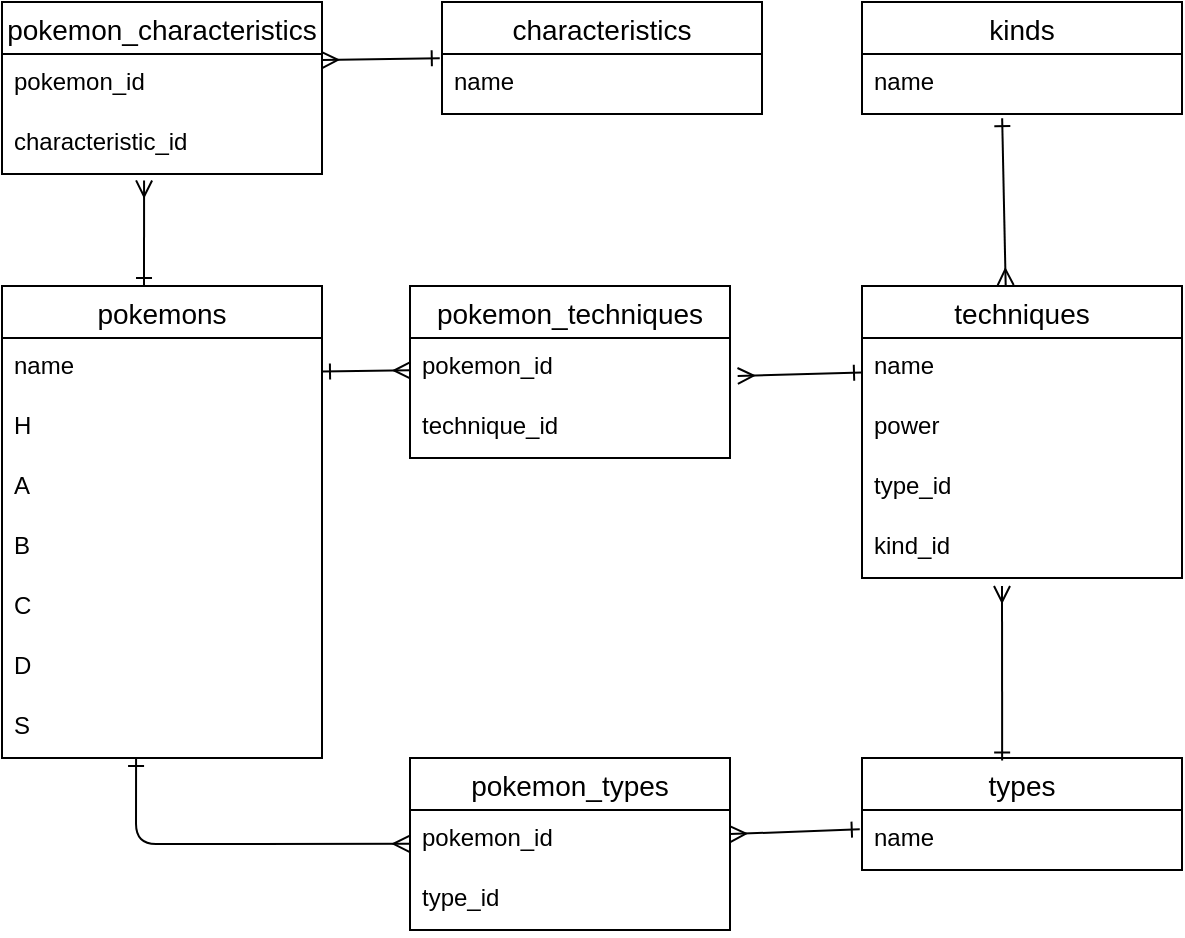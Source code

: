 <mxfile>
    <diagram id="vabJOQ8-odbVRXDz3gCp" name="ページ1">
        <mxGraphModel dx="770" dy="1925" grid="1" gridSize="10" guides="1" tooltips="1" connect="0" arrows="1" fold="1" page="1" pageScale="1" pageWidth="827" pageHeight="1169" math="0" shadow="0">
            <root>
                <mxCell id="0"/>
                <mxCell id="1" parent="0"/>
                <mxCell id="2" value="pokemons" style="swimlane;fontStyle=0;childLayout=stackLayout;horizontal=1;startSize=26;horizontalStack=0;resizeParent=1;resizeParentMax=0;resizeLast=0;collapsible=1;marginBottom=0;align=center;fontSize=14;" parent="1" vertex="1">
                    <mxGeometry x="50" y="70" width="160" height="236" as="geometry">
                        <mxRectangle x="70" y="270" width="70" height="26" as="alternateBounds"/>
                    </mxGeometry>
                </mxCell>
                <mxCell id="3" value="name    " style="text;strokeColor=none;fillColor=none;spacingLeft=4;spacingRight=4;overflow=hidden;rotatable=0;points=[[0,0.5],[1,0.5]];portConstraint=eastwest;fontSize=12;" parent="2" vertex="1">
                    <mxGeometry y="26" width="160" height="30" as="geometry"/>
                </mxCell>
                <mxCell id="4" value="H" style="text;strokeColor=none;fillColor=none;spacingLeft=4;spacingRight=4;overflow=hidden;rotatable=0;points=[[0,0.5],[1,0.5]];portConstraint=eastwest;fontSize=12;" parent="2" vertex="1">
                    <mxGeometry y="56" width="160" height="30" as="geometry"/>
                </mxCell>
                <mxCell id="5" value="A" style="text;strokeColor=none;fillColor=none;spacingLeft=4;spacingRight=4;overflow=hidden;rotatable=0;points=[[0,0.5],[1,0.5]];portConstraint=eastwest;fontSize=12;" parent="2" vertex="1">
                    <mxGeometry y="86" width="160" height="30" as="geometry"/>
                </mxCell>
                <mxCell id="17" value="B" style="text;strokeColor=none;fillColor=none;spacingLeft=4;spacingRight=4;overflow=hidden;rotatable=0;points=[[0,0.5],[1,0.5]];portConstraint=eastwest;fontSize=12;" parent="2" vertex="1">
                    <mxGeometry y="116" width="160" height="30" as="geometry"/>
                </mxCell>
                <mxCell id="18" value="C" style="text;strokeColor=none;fillColor=none;spacingLeft=4;spacingRight=4;overflow=hidden;rotatable=0;points=[[0,0.5],[1,0.5]];portConstraint=eastwest;fontSize=12;" parent="2" vertex="1">
                    <mxGeometry y="146" width="160" height="30" as="geometry"/>
                </mxCell>
                <mxCell id="24" value="D" style="text;strokeColor=none;fillColor=none;spacingLeft=4;spacingRight=4;overflow=hidden;rotatable=0;points=[[0,0.5],[1,0.5]];portConstraint=eastwest;fontSize=12;" parent="2" vertex="1">
                    <mxGeometry y="176" width="160" height="30" as="geometry"/>
                </mxCell>
                <mxCell id="25" value="S" style="text;strokeColor=none;fillColor=none;spacingLeft=4;spacingRight=4;overflow=hidden;rotatable=0;points=[[0,0.5],[1,0.5]];portConstraint=eastwest;fontSize=12;" parent="2" vertex="1">
                    <mxGeometry y="206" width="160" height="30" as="geometry"/>
                </mxCell>
                <mxCell id="6" value="techniques" style="swimlane;fontStyle=0;childLayout=stackLayout;horizontal=1;startSize=26;horizontalStack=0;resizeParent=1;resizeParentMax=0;resizeLast=0;collapsible=1;marginBottom=0;align=center;fontSize=14;" parent="1" vertex="1">
                    <mxGeometry x="480" y="70" width="160" height="146" as="geometry"/>
                </mxCell>
                <mxCell id="7" value="name" style="text;strokeColor=none;fillColor=none;spacingLeft=4;spacingRight=4;overflow=hidden;rotatable=0;points=[[0,0.5],[1,0.5]];portConstraint=eastwest;fontSize=12;" parent="6" vertex="1">
                    <mxGeometry y="26" width="160" height="30" as="geometry"/>
                </mxCell>
                <mxCell id="9" value="power" style="text;strokeColor=none;fillColor=none;spacingLeft=4;spacingRight=4;overflow=hidden;rotatable=0;points=[[0,0.5],[1,0.5]];portConstraint=eastwest;fontSize=12;" parent="6" vertex="1">
                    <mxGeometry y="56" width="160" height="30" as="geometry"/>
                </mxCell>
                <mxCell id="30" value="type_id" style="text;strokeColor=none;fillColor=none;spacingLeft=4;spacingRight=4;overflow=hidden;rotatable=0;points=[[0,0.5],[1,0.5]];portConstraint=eastwest;fontSize=12;" parent="6" vertex="1">
                    <mxGeometry y="86" width="160" height="30" as="geometry"/>
                </mxCell>
                <mxCell id="31" value="kind_id" style="text;strokeColor=none;fillColor=none;spacingLeft=4;spacingRight=4;overflow=hidden;rotatable=0;points=[[0,0.5],[1,0.5]];portConstraint=eastwest;fontSize=12;" parent="6" vertex="1">
                    <mxGeometry y="116" width="160" height="30" as="geometry"/>
                </mxCell>
                <mxCell id="10" value="characteristics" style="swimlane;fontStyle=0;childLayout=stackLayout;horizontal=1;startSize=26;horizontalStack=0;resizeParent=1;resizeParentMax=0;resizeLast=0;collapsible=1;marginBottom=0;align=center;fontSize=14;" parent="1" vertex="1">
                    <mxGeometry x="270" y="-72" width="160" height="56" as="geometry"/>
                </mxCell>
                <mxCell id="13" value="name" style="text;strokeColor=none;fillColor=none;spacingLeft=4;spacingRight=4;overflow=hidden;rotatable=0;points=[[0,0.5],[1,0.5]];portConstraint=eastwest;fontSize=12;" parent="10" vertex="1">
                    <mxGeometry y="26" width="160" height="30" as="geometry"/>
                </mxCell>
                <mxCell id="57" value="" style="fontSize=12;html=1;endArrow=ERone;startArrow=ERmany;entryX=0.419;entryY=1;entryDx=0;entryDy=0;entryPerimeter=0;startFill=0;endFill=0;exitX=-0.002;exitY=0.563;exitDx=0;exitDy=0;exitPerimeter=0;" parent="1" edge="1" source="84">
                    <mxGeometry width="100" height="100" relative="1" as="geometry">
                        <mxPoint x="210" y="510" as="sourcePoint"/>
                        <mxPoint x="117.04" y="306" as="targetPoint"/>
                        <Array as="points">
                            <mxPoint x="117" y="349"/>
                        </Array>
                    </mxGeometry>
                </mxCell>
                <mxCell id="59" value="" style="fontSize=12;html=1;endArrow=ERone;startArrow=ERmany;startFill=0;endFill=0;entryX=1;entryY=0.559;entryDx=0;entryDy=0;entryPerimeter=0;" parent="1" source="88" edge="1" target="3">
                    <mxGeometry width="100" height="100" relative="1" as="geometry">
                        <mxPoint x="343" y="290" as="sourcePoint"/>
                        <mxPoint x="210" y="211" as="targetPoint"/>
                    </mxGeometry>
                </mxCell>
                <mxCell id="65" value="types" style="swimlane;fontStyle=0;childLayout=stackLayout;horizontal=1;startSize=26;horizontalStack=0;resizeParent=1;resizeParentMax=0;resizeLast=0;collapsible=1;marginBottom=0;align=center;fontSize=14;" parent="1" vertex="1">
                    <mxGeometry x="480" y="306" width="160" height="56" as="geometry"/>
                </mxCell>
                <mxCell id="66" value="name" style="text;strokeColor=none;fillColor=none;spacingLeft=4;spacingRight=4;overflow=hidden;rotatable=0;points=[[0,0.5],[1,0.5]];portConstraint=eastwest;fontSize=12;" parent="65" vertex="1">
                    <mxGeometry y="26" width="160" height="30" as="geometry"/>
                </mxCell>
                <mxCell id="81" value="kinds" style="swimlane;fontStyle=0;childLayout=stackLayout;horizontal=1;startSize=26;horizontalStack=0;resizeParent=1;resizeParentMax=0;resizeLast=0;collapsible=1;marginBottom=0;align=center;fontSize=14;" vertex="1" parent="1">
                    <mxGeometry x="480" y="-72" width="160" height="56" as="geometry"/>
                </mxCell>
                <mxCell id="82" value="name" style="text;strokeColor=none;fillColor=none;spacingLeft=4;spacingRight=4;overflow=hidden;rotatable=0;points=[[0,0.5],[1,0.5]];portConstraint=eastwest;fontSize=12;" vertex="1" parent="81">
                    <mxGeometry y="26" width="160" height="30" as="geometry"/>
                </mxCell>
                <mxCell id="85" value="pokemon_characteristics" style="swimlane;fontStyle=0;childLayout=stackLayout;horizontal=1;startSize=26;horizontalStack=0;resizeParent=1;resizeParentMax=0;resizeLast=0;collapsible=1;marginBottom=0;align=center;fontSize=14;" vertex="1" parent="1">
                    <mxGeometry x="50" y="-72" width="160" height="86" as="geometry"/>
                </mxCell>
                <mxCell id="91" value="pokemon_id" style="text;strokeColor=none;fillColor=none;spacingLeft=4;spacingRight=4;overflow=hidden;rotatable=0;points=[[0,0.5],[1,0.5]];portConstraint=eastwest;fontSize=12;" vertex="1" parent="85">
                    <mxGeometry y="26" width="160" height="30" as="geometry"/>
                </mxCell>
                <mxCell id="86" value="characteristic_id" style="text;strokeColor=none;fillColor=none;spacingLeft=4;spacingRight=4;overflow=hidden;rotatable=0;points=[[0,0.5],[1,0.5]];portConstraint=eastwest;fontSize=12;" vertex="1" parent="85">
                    <mxGeometry y="56" width="160" height="30" as="geometry"/>
                </mxCell>
                <mxCell id="87" value="pokemon_techniques" style="swimlane;fontStyle=0;childLayout=stackLayout;horizontal=1;startSize=26;horizontalStack=0;resizeParent=1;resizeParentMax=0;resizeLast=0;collapsible=1;marginBottom=0;align=center;fontSize=14;" vertex="1" parent="1">
                    <mxGeometry x="254" y="70" width="160" height="86" as="geometry"/>
                </mxCell>
                <mxCell id="88" value="pokemon_id" style="text;strokeColor=none;fillColor=none;spacingLeft=4;spacingRight=4;overflow=hidden;rotatable=0;points=[[0,0.5],[1,0.5]];portConstraint=eastwest;fontSize=12;" vertex="1" parent="87">
                    <mxGeometry y="26" width="160" height="30" as="geometry"/>
                </mxCell>
                <mxCell id="90" value="technique_id" style="text;strokeColor=none;fillColor=none;spacingLeft=4;spacingRight=4;overflow=hidden;rotatable=0;points=[[0,0.5],[1,0.5]];portConstraint=eastwest;fontSize=12;" vertex="1" parent="87">
                    <mxGeometry y="56" width="160" height="30" as="geometry"/>
                </mxCell>
                <mxCell id="83" value="pokemon_types" style="swimlane;fontStyle=0;childLayout=stackLayout;horizontal=1;startSize=26;horizontalStack=0;resizeParent=1;resizeParentMax=0;resizeLast=0;collapsible=1;marginBottom=0;align=center;fontSize=14;" vertex="1" parent="1">
                    <mxGeometry x="254" y="306" width="160" height="86" as="geometry"/>
                </mxCell>
                <mxCell id="84" value="pokemon_id    " style="text;strokeColor=none;fillColor=none;spacingLeft=4;spacingRight=4;overflow=hidden;rotatable=0;points=[[0,0.5],[1,0.5]];portConstraint=eastwest;fontSize=12;" vertex="1" parent="83">
                    <mxGeometry y="26" width="160" height="30" as="geometry"/>
                </mxCell>
                <mxCell id="89" value="type_id" style="text;strokeColor=none;fillColor=none;spacingLeft=4;spacingRight=4;overflow=hidden;rotatable=0;points=[[0,0.5],[1,0.5]];portConstraint=eastwest;fontSize=12;" vertex="1" parent="83">
                    <mxGeometry y="56" width="160" height="30" as="geometry"/>
                </mxCell>
                <mxCell id="92" value="" style="fontSize=12;html=1;endArrow=ERone;startArrow=ERmany;startFill=0;endFill=0;entryX=-0.007;entryY=0.322;entryDx=0;entryDy=0;entryPerimeter=0;" edge="1" parent="1" source="84" target="66">
                    <mxGeometry width="100" height="100" relative="1" as="geometry">
                        <mxPoint x="450" y="220.99" as="sourcePoint"/>
                        <mxPoint x="450" y="334" as="targetPoint"/>
                    </mxGeometry>
                </mxCell>
                <mxCell id="93" value="" style="fontSize=12;html=1;endArrow=ERone;startArrow=ERmany;startFill=0;endFill=0;exitX=1.024;exitY=0.633;exitDx=0;exitDy=0;exitPerimeter=0;" edge="1" parent="1" source="88" target="7">
                    <mxGeometry width="100" height="100" relative="1" as="geometry">
                        <mxPoint x="414.0" y="210" as="sourcePoint"/>
                        <mxPoint x="472.88" y="210.024" as="targetPoint"/>
                    </mxGeometry>
                </mxCell>
                <mxCell id="94" value="" style="fontSize=12;html=1;endArrow=ERone;startArrow=ERmany;startFill=0;endFill=0;entryX=0.438;entryY=0.022;entryDx=0;entryDy=0;entryPerimeter=0;" edge="1" parent="1" target="65">
                    <mxGeometry width="100" height="100" relative="1" as="geometry">
                        <mxPoint x="550" y="220" as="sourcePoint"/>
                        <mxPoint x="523" y="300" as="targetPoint"/>
                    </mxGeometry>
                </mxCell>
                <mxCell id="95" value="" style="fontSize=12;html=1;endArrow=ERone;startArrow=ERmany;startFill=0;endFill=0;entryX=0.438;entryY=1.07;entryDx=0;entryDy=0;entryPerimeter=0;exitX=0.449;exitY=-0.003;exitDx=0;exitDy=0;exitPerimeter=0;" edge="1" parent="1" source="6" target="82">
                    <mxGeometry width="100" height="100" relative="1" as="geometry">
                        <mxPoint x="590.0" y="110.0" as="sourcePoint"/>
                        <mxPoint x="590.0" y="209.992" as="targetPoint"/>
                    </mxGeometry>
                </mxCell>
                <mxCell id="97" value="" style="fontSize=12;html=1;endArrow=ERone;startArrow=ERmany;startFill=0;endFill=0;exitX=0.444;exitY=1.107;exitDx=0;exitDy=0;exitPerimeter=0;" edge="1" parent="1" source="86">
                    <mxGeometry width="100" height="100" relative="1" as="geometry">
                        <mxPoint x="150" y="50" as="sourcePoint"/>
                        <mxPoint x="121" y="70" as="targetPoint"/>
                    </mxGeometry>
                </mxCell>
                <mxCell id="99" value="" style="fontSize=12;html=1;endArrow=ERone;startArrow=ERmany;startFill=0;endFill=0;entryX=-0.007;entryY=0.07;entryDx=0;entryDy=0;entryPerimeter=0;exitX=1.024;exitY=0.633;exitDx=0;exitDy=0;exitPerimeter=0;" edge="1" parent="1" target="13">
                    <mxGeometry width="100" height="100" relative="1" as="geometry">
                        <mxPoint x="210.0" y="-42.95" as="sourcePoint"/>
                        <mxPoint x="271.84" y="-45.05" as="targetPoint"/>
                    </mxGeometry>
                </mxCell>
            </root>
        </mxGraphModel>
    </diagram>
</mxfile>